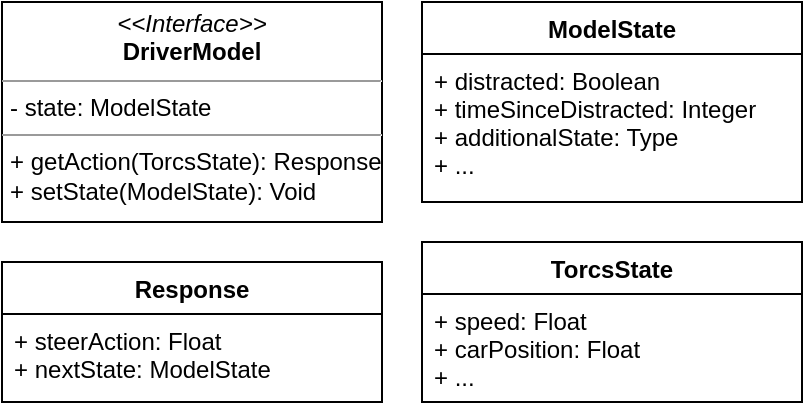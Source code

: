 <mxfile version="14.7.6" type="device"><diagram id="C5RBs43oDa-KdzZeNtuy" name="Page-1"><mxGraphModel dx="760" dy="374" grid="1" gridSize="10" guides="1" tooltips="1" connect="1" arrows="1" fold="1" page="1" pageScale="1" pageWidth="827" pageHeight="1169" math="0" shadow="0"><root><mxCell id="WIyWlLk6GJQsqaUBKTNV-0"/><mxCell id="WIyWlLk6GJQsqaUBKTNV-1" parent="WIyWlLk6GJQsqaUBKTNV-0"/><mxCell id="ULe69Hqfycdwhz_PglF6-0" value="&lt;p style=&quot;margin: 0px ; margin-top: 4px ; text-align: center&quot;&gt;&lt;i&gt;&amp;lt;&amp;lt;Interface&amp;gt;&amp;gt;&lt;/i&gt;&lt;br&gt;&lt;b&gt;DriverModel&lt;/b&gt;&lt;/p&gt;&lt;hr size=&quot;1&quot;&gt;&lt;p style=&quot;margin: 0px ; margin-left: 4px&quot;&gt;- state: ModelState&lt;br&gt;&lt;/p&gt;&lt;hr size=&quot;1&quot;&gt;&lt;p style=&quot;margin: 0px ; margin-left: 4px&quot;&gt;+ getAction(TorcsState): Response&lt;br&gt;+ setState(ModelState): Void&lt;br&gt;&lt;/p&gt;" style="verticalAlign=top;align=left;overflow=fill;fontSize=12;fontFamily=Helvetica;html=1;" vertex="1" parent="WIyWlLk6GJQsqaUBKTNV-1"><mxGeometry x="330" y="20" width="190" height="110" as="geometry"/></mxCell><mxCell id="ULe69Hqfycdwhz_PglF6-1" value="ModelState" style="swimlane;fontStyle=1;childLayout=stackLayout;horizontal=1;startSize=26;fillColor=none;horizontalStack=0;resizeParent=1;resizeParentMax=0;resizeLast=0;collapsible=1;marginBottom=0;" vertex="1" parent="WIyWlLk6GJQsqaUBKTNV-1"><mxGeometry x="540" y="20" width="190" height="100" as="geometry"/></mxCell><mxCell id="ULe69Hqfycdwhz_PglF6-2" value="+ distracted: Boolean&#xA;+ timeSinceDistracted: Integer&#xA;+ additionalState: Type&#xA;+ ..." style="text;strokeColor=none;fillColor=none;align=left;verticalAlign=top;spacingLeft=4;spacingRight=4;overflow=hidden;rotatable=0;points=[[0,0.5],[1,0.5]];portConstraint=eastwest;" vertex="1" parent="ULe69Hqfycdwhz_PglF6-1"><mxGeometry y="26" width="190" height="74" as="geometry"/></mxCell><mxCell id="ULe69Hqfycdwhz_PglF6-5" value="Response" style="swimlane;fontStyle=1;childLayout=stackLayout;horizontal=1;startSize=26;fillColor=none;horizontalStack=0;resizeParent=1;resizeParentMax=0;resizeLast=0;collapsible=1;marginBottom=0;" vertex="1" parent="WIyWlLk6GJQsqaUBKTNV-1"><mxGeometry x="330" y="150" width="190" height="70" as="geometry"/></mxCell><mxCell id="ULe69Hqfycdwhz_PglF6-6" value="+ steerAction: Float&#xA;+ nextState: ModelState" style="text;strokeColor=none;fillColor=none;align=left;verticalAlign=top;spacingLeft=4;spacingRight=4;overflow=hidden;rotatable=0;points=[[0,0.5],[1,0.5]];portConstraint=eastwest;" vertex="1" parent="ULe69Hqfycdwhz_PglF6-5"><mxGeometry y="26" width="190" height="44" as="geometry"/></mxCell><mxCell id="ULe69Hqfycdwhz_PglF6-7" value="TorcsState" style="swimlane;fontStyle=1;childLayout=stackLayout;horizontal=1;startSize=26;fillColor=none;horizontalStack=0;resizeParent=1;resizeParentMax=0;resizeLast=0;collapsible=1;marginBottom=0;" vertex="1" parent="WIyWlLk6GJQsqaUBKTNV-1"><mxGeometry x="540" y="140" width="190" height="80" as="geometry"/></mxCell><mxCell id="ULe69Hqfycdwhz_PglF6-8" value="+ speed: Float&#xA;+ carPosition: Float&#xA;+ ..." style="text;strokeColor=none;fillColor=none;align=left;verticalAlign=top;spacingLeft=4;spacingRight=4;overflow=hidden;rotatable=0;points=[[0,0.5],[1,0.5]];portConstraint=eastwest;" vertex="1" parent="ULe69Hqfycdwhz_PglF6-7"><mxGeometry y="26" width="190" height="54" as="geometry"/></mxCell></root></mxGraphModel></diagram></mxfile>